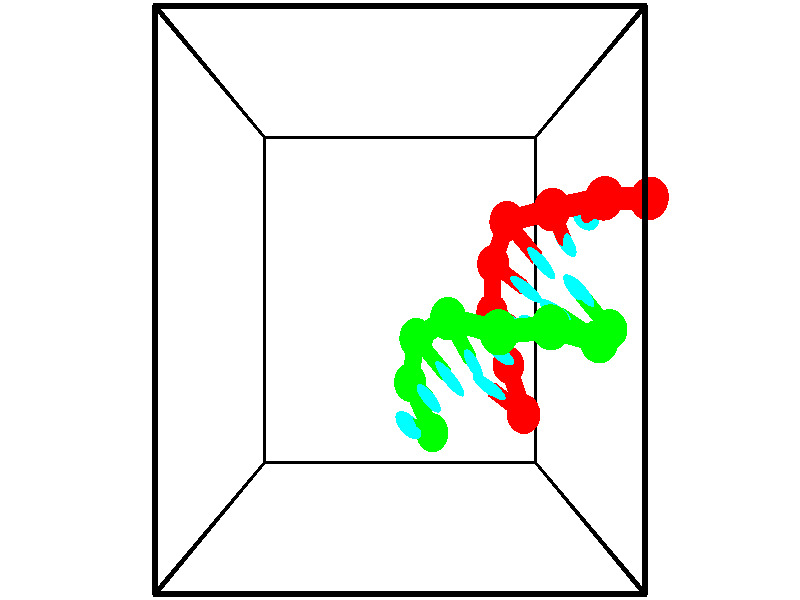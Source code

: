 // switches for output
#declare DRAW_BASES = 1; // possible values are 0, 1; only relevant for DNA ribbons
#declare DRAW_BASES_TYPE = 3; // possible values are 1, 2, 3; only relevant for DNA ribbons
#declare DRAW_FOG = 0; // set to 1 to enable fog

#include "colors.inc"

#include "transforms.inc"
background { rgb <1, 1, 1>}

#default {
   normal{
       ripples 0.25
       frequency 0.20
       turbulence 0.2
       lambda 5
   }
	finish {
		phong 0.1
		phong_size 40.
	}
}

// original window dimensions: 1024x640


// camera settings

camera {
	sky <-0, 1, 0>
	up <-0, 1, 0>
	right 1.6 * <1, 0, 0>
	location <2.5, 2.5, 11.1562>
	look_at <2.5, 2.5, 2.5>
	direction <0, 0, -8.6562>
	angle 67.0682
}


# declare cpy_camera_pos = <2.5, 2.5, 11.1562>;
# if (DRAW_FOG = 1)
fog {
	fog_type 2
	up vnormalize(cpy_camera_pos)
	color rgbt<1,1,1,0.3>
	distance 1e-5
	fog_alt 3e-3
	fog_offset 4
}
# end


// LIGHTS

# declare lum = 6;
global_settings {
	ambient_light rgb lum * <0.05, 0.05, 0.05>
	max_trace_level 15
}# declare cpy_direct_light_amount = 0.25;
light_source
{	1000 * <-1, -1, 1>,
	rgb lum * cpy_direct_light_amount
	parallel
}

light_source
{	1000 * <1, 1, -1>,
	rgb lum * cpy_direct_light_amount
	parallel
}

// strand 0

// nucleotide -1

// particle -1
sphere {
	<5.951853, 3.670933, 2.792324> 0.250000
	pigment { color rgbt <1,0,0,0> }
	no_shadow
}
cylinder {
	<5.735008, 3.733452, 2.462067>,  <5.604901, 3.770963, 2.263912>, 0.100000
	pigment { color rgbt <1,0,0,0> }
	no_shadow
}
cylinder {
	<5.735008, 3.733452, 2.462067>,  <5.951853, 3.670933, 2.792324>, 0.100000
	pigment { color rgbt <1,0,0,0> }
	no_shadow
}

// particle -1
sphere {
	<5.735008, 3.733452, 2.462067> 0.100000
	pigment { color rgbt <1,0,0,0> }
	no_shadow
}
sphere {
	0, 1
	scale<0.080000,0.200000,0.300000>
	matrix <-0.488047, -0.858406, 0.157951,
		-0.684049, 0.488580, 0.541633,
		-0.542113, 0.156296, -0.825642,
		5.572374, 3.780340, 2.214374>
	pigment { color rgbt <0,1,1,0> }
	no_shadow
}
cylinder {
	<5.272400, 3.649874, 2.960102>,  <5.951853, 3.670933, 2.792324>, 0.130000
	pigment { color rgbt <1,0,0,0> }
	no_shadow
}

// nucleotide -1

// particle -1
sphere {
	<5.272400, 3.649874, 2.960102> 0.250000
	pigment { color rgbt <1,0,0,0> }
	no_shadow
}
cylinder {
	<5.250141, 3.574333, 2.567931>,  <5.236785, 3.529009, 2.332628>, 0.100000
	pigment { color rgbt <1,0,0,0> }
	no_shadow
}
cylinder {
	<5.250141, 3.574333, 2.567931>,  <5.272400, 3.649874, 2.960102>, 0.100000
	pigment { color rgbt <1,0,0,0> }
	no_shadow
}

// particle -1
sphere {
	<5.250141, 3.574333, 2.567931> 0.100000
	pigment { color rgbt <1,0,0,0> }
	no_shadow
}
sphere {
	0, 1
	scale<0.080000,0.200000,0.300000>
	matrix <-0.669079, -0.721804, 0.177012,
		-0.741105, 0.665834, -0.086190,
		-0.055648, -0.188852, -0.980428,
		5.233447, 3.517678, 2.273803>
	pigment { color rgbt <0,1,1,0> }
	no_shadow
}
cylinder {
	<4.602995, 3.542578, 2.798343>,  <5.272400, 3.649874, 2.960102>, 0.130000
	pigment { color rgbt <1,0,0,0> }
	no_shadow
}

// nucleotide -1

// particle -1
sphere {
	<4.602995, 3.542578, 2.798343> 0.250000
	pigment { color rgbt <1,0,0,0> }
	no_shadow
}
cylinder {
	<4.789776, 3.357437, 2.496953>,  <4.901844, 3.246353, 2.316119>, 0.100000
	pigment { color rgbt <1,0,0,0> }
	no_shadow
}
cylinder {
	<4.789776, 3.357437, 2.496953>,  <4.602995, 3.542578, 2.798343>, 0.100000
	pigment { color rgbt <1,0,0,0> }
	no_shadow
}

// particle -1
sphere {
	<4.789776, 3.357437, 2.496953> 0.100000
	pigment { color rgbt <1,0,0,0> }
	no_shadow
}
sphere {
	0, 1
	scale<0.080000,0.200000,0.300000>
	matrix <-0.719456, -0.694268, -0.019388,
		-0.514140, 0.551145, -0.657190,
		0.466951, -0.462851, -0.753476,
		4.929861, 3.218582, 2.270910>
	pigment { color rgbt <0,1,1,0> }
	no_shadow
}
cylinder {
	<4.073758, 3.467083, 2.241015>,  <4.602995, 3.542578, 2.798343>, 0.130000
	pigment { color rgbt <1,0,0,0> }
	no_shadow
}

// nucleotide -1

// particle -1
sphere {
	<4.073758, 3.467083, 2.241015> 0.250000
	pigment { color rgbt <1,0,0,0> }
	no_shadow
}
cylinder {
	<4.358082, 3.185730, 2.240106>,  <4.528676, 3.016918, 2.239560>, 0.100000
	pigment { color rgbt <1,0,0,0> }
	no_shadow
}
cylinder {
	<4.358082, 3.185730, 2.240106>,  <4.073758, 3.467083, 2.241015>, 0.100000
	pigment { color rgbt <1,0,0,0> }
	no_shadow
}

// particle -1
sphere {
	<4.358082, 3.185730, 2.240106> 0.100000
	pigment { color rgbt <1,0,0,0> }
	no_shadow
}
sphere {
	0, 1
	scale<0.080000,0.200000,0.300000>
	matrix <-0.679398, -0.685729, -0.261140,
		0.182122, 0.187166, -0.965298,
		0.710809, -0.703381, -0.002274,
		4.571325, 2.974716, 2.239423>
	pigment { color rgbt <0,1,1,0> }
	no_shadow
}
cylinder {
	<3.963173, 2.971341, 1.674971>,  <4.073758, 3.467083, 2.241015>, 0.130000
	pigment { color rgbt <1,0,0,0> }
	no_shadow
}

// nucleotide -1

// particle -1
sphere {
	<3.963173, 2.971341, 1.674971> 0.250000
	pigment { color rgbt <1,0,0,0> }
	no_shadow
}
cylinder {
	<4.202763, 2.779587, 1.931539>,  <4.346517, 2.664534, 2.085480>, 0.100000
	pigment { color rgbt <1,0,0,0> }
	no_shadow
}
cylinder {
	<4.202763, 2.779587, 1.931539>,  <3.963173, 2.971341, 1.674971>, 0.100000
	pigment { color rgbt <1,0,0,0> }
	no_shadow
}

// particle -1
sphere {
	<4.202763, 2.779587, 1.931539> 0.100000
	pigment { color rgbt <1,0,0,0> }
	no_shadow
}
sphere {
	0, 1
	scale<0.080000,0.200000,0.300000>
	matrix <-0.571224, -0.817146, -0.077297,
		0.561189, -0.320096, -0.763286,
		0.598974, -0.479386, 0.641420,
		4.382455, 2.635771, 2.123965>
	pigment { color rgbt <0,1,1,0> }
	no_shadow
}
cylinder {
	<3.986209, 2.335292, 1.399837>,  <3.963173, 2.971341, 1.674971>, 0.130000
	pigment { color rgbt <1,0,0,0> }
	no_shadow
}

// nucleotide -1

// particle -1
sphere {
	<3.986209, 2.335292, 1.399837> 0.250000
	pigment { color rgbt <1,0,0,0> }
	no_shadow
}
cylinder {
	<4.113750, 2.257851, 1.770965>,  <4.190275, 2.211386, 1.993642>, 0.100000
	pigment { color rgbt <1,0,0,0> }
	no_shadow
}
cylinder {
	<4.113750, 2.257851, 1.770965>,  <3.986209, 2.335292, 1.399837>, 0.100000
	pigment { color rgbt <1,0,0,0> }
	no_shadow
}

// particle -1
sphere {
	<4.113750, 2.257851, 1.770965> 0.100000
	pigment { color rgbt <1,0,0,0> }
	no_shadow
}
sphere {
	0, 1
	scale<0.080000,0.200000,0.300000>
	matrix <-0.560334, -0.828031, 0.019782,
		0.764434, -0.526197, -0.372502,
		0.318852, -0.193603, 0.927821,
		4.209406, 2.199770, 2.049311>
	pigment { color rgbt <0,1,1,0> }
	no_shadow
}
cylinder {
	<4.243393, 1.628372, 1.438263>,  <3.986209, 2.335292, 1.399837>, 0.130000
	pigment { color rgbt <1,0,0,0> }
	no_shadow
}

// nucleotide -1

// particle -1
sphere {
	<4.243393, 1.628372, 1.438263> 0.250000
	pigment { color rgbt <1,0,0,0> }
	no_shadow
}
cylinder {
	<4.123104, 1.730103, 1.805933>,  <4.050931, 1.791141, 2.026535>, 0.100000
	pigment { color rgbt <1,0,0,0> }
	no_shadow
}
cylinder {
	<4.123104, 1.730103, 1.805933>,  <4.243393, 1.628372, 1.438263>, 0.100000
	pigment { color rgbt <1,0,0,0> }
	no_shadow
}

// particle -1
sphere {
	<4.123104, 1.730103, 1.805933> 0.100000
	pigment { color rgbt <1,0,0,0> }
	no_shadow
}
sphere {
	0, 1
	scale<0.080000,0.200000,0.300000>
	matrix <-0.492797, -0.866592, 0.078551,
		0.816527, -0.429345, 0.385935,
		-0.300723, 0.254327, 0.919176,
		4.032887, 1.806401, 2.081686>
	pigment { color rgbt <0,1,1,0> }
	no_shadow
}
cylinder {
	<4.372579, 1.059200, 1.997721>,  <4.243393, 1.628372, 1.438263>, 0.130000
	pigment { color rgbt <1,0,0,0> }
	no_shadow
}

// nucleotide -1

// particle -1
sphere {
	<4.372579, 1.059200, 1.997721> 0.250000
	pigment { color rgbt <1,0,0,0> }
	no_shadow
}
cylinder {
	<4.056580, 1.266685, 2.128466>,  <3.866980, 1.391177, 2.206912>, 0.100000
	pigment { color rgbt <1,0,0,0> }
	no_shadow
}
cylinder {
	<4.056580, 1.266685, 2.128466>,  <4.372579, 1.059200, 1.997721>, 0.100000
	pigment { color rgbt <1,0,0,0> }
	no_shadow
}

// particle -1
sphere {
	<4.056580, 1.266685, 2.128466> 0.100000
	pigment { color rgbt <1,0,0,0> }
	no_shadow
}
sphere {
	0, 1
	scale<0.080000,0.200000,0.300000>
	matrix <-0.510085, -0.851851, 0.119010,
		0.340169, -0.072709, 0.937549,
		-0.789999, 0.518713, 0.326861,
		3.819580, 1.422299, 2.226524>
	pigment { color rgbt <0,1,1,0> }
	no_shadow
}
// strand 1

// nucleotide -1

// particle -1
sphere {
	<3.002830, 0.774621, 1.733427> 0.250000
	pigment { color rgbt <0,1,0,0> }
	no_shadow
}
cylinder {
	<2.788002, 0.885330, 2.052163>,  <2.659105, 0.951755, 2.243404>, 0.100000
	pigment { color rgbt <0,1,0,0> }
	no_shadow
}
cylinder {
	<2.788002, 0.885330, 2.052163>,  <3.002830, 0.774621, 1.733427>, 0.100000
	pigment { color rgbt <0,1,0,0> }
	no_shadow
}

// particle -1
sphere {
	<2.788002, 0.885330, 2.052163> 0.100000
	pigment { color rgbt <0,1,0,0> }
	no_shadow
}
sphere {
	0, 1
	scale<0.080000,0.200000,0.300000>
	matrix <0.717001, 0.647414, 0.258389,
		-0.444370, 0.710107, -0.546153,
		-0.537071, 0.276772, 0.796839,
		2.626881, 0.968362, 2.291214>
	pigment { color rgbt <0,1,1,0> }
	no_shadow
}
cylinder {
	<2.657598, 1.432505, 1.768499>,  <3.002830, 0.774621, 1.733427>, 0.130000
	pigment { color rgbt <0,1,0,0> }
	no_shadow
}

// nucleotide -1

// particle -1
sphere {
	<2.657598, 1.432505, 1.768499> 0.250000
	pigment { color rgbt <0,1,0,0> }
	no_shadow
}
cylinder {
	<2.804115, 1.364578, 2.134449>,  <2.892025, 1.323822, 2.354018>, 0.100000
	pigment { color rgbt <0,1,0,0> }
	no_shadow
}
cylinder {
	<2.804115, 1.364578, 2.134449>,  <2.657598, 1.432505, 1.768499>, 0.100000
	pigment { color rgbt <0,1,0,0> }
	no_shadow
}

// particle -1
sphere {
	<2.804115, 1.364578, 2.134449> 0.100000
	pigment { color rgbt <0,1,0,0> }
	no_shadow
}
sphere {
	0, 1
	scale<0.080000,0.200000,0.300000>
	matrix <0.735337, 0.655308, -0.172773,
		-0.570184, 0.736025, 0.364908,
		0.366292, -0.169818, 0.914873,
		2.914003, 1.313633, 2.408910>
	pigment { color rgbt <0,1,1,0> }
	no_shadow
}
cylinder {
	<2.740485, 2.027508, 2.190854>,  <2.657598, 1.432505, 1.768499>, 0.130000
	pigment { color rgbt <0,1,0,0> }
	no_shadow
}

// nucleotide -1

// particle -1
sphere {
	<2.740485, 2.027508, 2.190854> 0.250000
	pigment { color rgbt <0,1,0,0> }
	no_shadow
}
cylinder {
	<3.009789, 1.758469, 2.313710>,  <3.171370, 1.597045, 2.387423>, 0.100000
	pigment { color rgbt <0,1,0,0> }
	no_shadow
}
cylinder {
	<3.009789, 1.758469, 2.313710>,  <2.740485, 2.027508, 2.190854>, 0.100000
	pigment { color rgbt <0,1,0,0> }
	no_shadow
}

// particle -1
sphere {
	<3.009789, 1.758469, 2.313710> 0.100000
	pigment { color rgbt <0,1,0,0> }
	no_shadow
}
sphere {
	0, 1
	scale<0.080000,0.200000,0.300000>
	matrix <0.718908, 0.692580, -0.059198,
		-0.172902, 0.260661, 0.949822,
		0.673258, -0.672599, 0.307140,
		3.211766, 1.556689, 2.405852>
	pigment { color rgbt <0,1,1,0> }
	no_shadow
}
cylinder {
	<3.161995, 2.285910, 2.845638>,  <2.740485, 2.027508, 2.190854>, 0.130000
	pigment { color rgbt <0,1,0,0> }
	no_shadow
}

// nucleotide -1

// particle -1
sphere {
	<3.161995, 2.285910, 2.845638> 0.250000
	pigment { color rgbt <0,1,0,0> }
	no_shadow
}
cylinder {
	<3.368835, 1.992439, 2.669309>,  <3.492939, 1.816357, 2.563511>, 0.100000
	pigment { color rgbt <0,1,0,0> }
	no_shadow
}
cylinder {
	<3.368835, 1.992439, 2.669309>,  <3.161995, 2.285910, 2.845638>, 0.100000
	pigment { color rgbt <0,1,0,0> }
	no_shadow
}

// particle -1
sphere {
	<3.368835, 1.992439, 2.669309> 0.100000
	pigment { color rgbt <0,1,0,0> }
	no_shadow
}
sphere {
	0, 1
	scale<0.080000,0.200000,0.300000>
	matrix <0.836630, 0.541993, 0.079337,
		0.180715, -0.409831, 0.894081,
		0.517100, -0.733677, -0.440823,
		3.523966, 1.772336, 2.537062>
	pigment { color rgbt <0,1,1,0> }
	no_shadow
}
cylinder {
	<3.781676, 2.150818, 3.324548>,  <3.161995, 2.285910, 2.845638>, 0.130000
	pigment { color rgbt <0,1,0,0> }
	no_shadow
}

// nucleotide -1

// particle -1
sphere {
	<3.781676, 2.150818, 3.324548> 0.250000
	pigment { color rgbt <0,1,0,0> }
	no_shadow
}
cylinder {
	<3.844254, 2.064865, 2.938937>,  <3.881800, 2.013293, 2.707570>, 0.100000
	pigment { color rgbt <0,1,0,0> }
	no_shadow
}
cylinder {
	<3.844254, 2.064865, 2.938937>,  <3.781676, 2.150818, 3.324548>, 0.100000
	pigment { color rgbt <0,1,0,0> }
	no_shadow
}

// particle -1
sphere {
	<3.844254, 2.064865, 2.938937> 0.100000
	pigment { color rgbt <0,1,0,0> }
	no_shadow
}
sphere {
	0, 1
	scale<0.080000,0.200000,0.300000>
	matrix <0.861807, 0.506520, 0.026952,
		0.482508, -0.835023, 0.264430,
		0.156445, -0.214883, -0.964028,
		3.891187, 2.000400, 2.649729>
	pigment { color rgbt <0,1,1,0> }
	no_shadow
}
cylinder {
	<4.463869, 2.203273, 3.290810>,  <3.781676, 2.150818, 3.324548>, 0.130000
	pigment { color rgbt <0,1,0,0> }
	no_shadow
}

// nucleotide -1

// particle -1
sphere {
	<4.463869, 2.203273, 3.290810> 0.250000
	pigment { color rgbt <0,1,0,0> }
	no_shadow
}
cylinder {
	<4.398148, 2.181427, 2.896852>,  <4.358715, 2.168319, 2.660476>, 0.100000
	pigment { color rgbt <0,1,0,0> }
	no_shadow
}
cylinder {
	<4.398148, 2.181427, 2.896852>,  <4.463869, 2.203273, 3.290810>, 0.100000
	pigment { color rgbt <0,1,0,0> }
	no_shadow
}

// particle -1
sphere {
	<4.398148, 2.181427, 2.896852> 0.100000
	pigment { color rgbt <0,1,0,0> }
	no_shadow
}
sphere {
	0, 1
	scale<0.080000,0.200000,0.300000>
	matrix <0.747368, 0.644750, -0.160432,
		0.643775, -0.762440, -0.065114,
		-0.164302, -0.054618, -0.984897,
		4.348856, 2.165042, 2.601382>
	pigment { color rgbt <0,1,1,0> }
	no_shadow
}
cylinder {
	<5.218691, 2.029156, 2.900790>,  <4.463869, 2.203273, 3.290810>, 0.130000
	pigment { color rgbt <0,1,0,0> }
	no_shadow
}

// nucleotide -1

// particle -1
sphere {
	<5.218691, 2.029156, 2.900790> 0.250000
	pigment { color rgbt <0,1,0,0> }
	no_shadow
}
cylinder {
	<4.953476, 2.207558, 2.660303>,  <4.794347, 2.314599, 2.516011>, 0.100000
	pigment { color rgbt <0,1,0,0> }
	no_shadow
}
cylinder {
	<4.953476, 2.207558, 2.660303>,  <5.218691, 2.029156, 2.900790>, 0.100000
	pigment { color rgbt <0,1,0,0> }
	no_shadow
}

// particle -1
sphere {
	<4.953476, 2.207558, 2.660303> 0.100000
	pigment { color rgbt <0,1,0,0> }
	no_shadow
}
sphere {
	0, 1
	scale<0.080000,0.200000,0.300000>
	matrix <0.596577, 0.799961, -0.064480,
		0.452191, -0.401424, -0.796481,
		-0.663038, 0.446005, -0.601216,
		4.754565, 2.341359, 2.479938>
	pigment { color rgbt <0,1,1,0> }
	no_shadow
}
cylinder {
	<5.619116, 2.136578, 2.167528>,  <5.218691, 2.029156, 2.900790>, 0.130000
	pigment { color rgbt <0,1,0,0> }
	no_shadow
}

// nucleotide -1

// particle -1
sphere {
	<5.619116, 2.136578, 2.167528> 0.250000
	pigment { color rgbt <0,1,0,0> }
	no_shadow
}
cylinder {
	<5.333092, 2.403091, 2.252149>,  <5.161477, 2.563000, 2.302922>, 0.100000
	pigment { color rgbt <0,1,0,0> }
	no_shadow
}
cylinder {
	<5.333092, 2.403091, 2.252149>,  <5.619116, 2.136578, 2.167528>, 0.100000
	pigment { color rgbt <0,1,0,0> }
	no_shadow
}

// particle -1
sphere {
	<5.333092, 2.403091, 2.252149> 0.100000
	pigment { color rgbt <0,1,0,0> }
	no_shadow
}
sphere {
	0, 1
	scale<0.080000,0.200000,0.300000>
	matrix <0.653430, 0.744588, -0.136445,
		-0.248431, 0.040668, -0.967795,
		-0.715060, 0.666284, 0.211553,
		5.118574, 2.602977, 2.315615>
	pigment { color rgbt <0,1,1,0> }
	no_shadow
}
// box output
cylinder {
	<0.000000, 0.000000, 0.000000>,  <5.000000, 0.000000, 0.000000>, 0.025000
	pigment { color rgbt <0,0,0,0> }
	no_shadow
}
cylinder {
	<0.000000, 0.000000, 0.000000>,  <0.000000, 5.000000, 0.000000>, 0.025000
	pigment { color rgbt <0,0,0,0> }
	no_shadow
}
cylinder {
	<0.000000, 0.000000, 0.000000>,  <0.000000, 0.000000, 5.000000>, 0.025000
	pigment { color rgbt <0,0,0,0> }
	no_shadow
}
cylinder {
	<5.000000, 5.000000, 5.000000>,  <0.000000, 5.000000, 5.000000>, 0.025000
	pigment { color rgbt <0,0,0,0> }
	no_shadow
}
cylinder {
	<5.000000, 5.000000, 5.000000>,  <5.000000, 0.000000, 5.000000>, 0.025000
	pigment { color rgbt <0,0,0,0> }
	no_shadow
}
cylinder {
	<5.000000, 5.000000, 5.000000>,  <5.000000, 5.000000, 0.000000>, 0.025000
	pigment { color rgbt <0,0,0,0> }
	no_shadow
}
cylinder {
	<0.000000, 0.000000, 5.000000>,  <0.000000, 5.000000, 5.000000>, 0.025000
	pigment { color rgbt <0,0,0,0> }
	no_shadow
}
cylinder {
	<0.000000, 0.000000, 5.000000>,  <5.000000, 0.000000, 5.000000>, 0.025000
	pigment { color rgbt <0,0,0,0> }
	no_shadow
}
cylinder {
	<5.000000, 5.000000, 0.000000>,  <0.000000, 5.000000, 0.000000>, 0.025000
	pigment { color rgbt <0,0,0,0> }
	no_shadow
}
cylinder {
	<5.000000, 5.000000, 0.000000>,  <5.000000, 0.000000, 0.000000>, 0.025000
	pigment { color rgbt <0,0,0,0> }
	no_shadow
}
cylinder {
	<5.000000, 0.000000, 5.000000>,  <5.000000, 0.000000, 0.000000>, 0.025000
	pigment { color rgbt <0,0,0,0> }
	no_shadow
}
cylinder {
	<0.000000, 5.000000, 0.000000>,  <0.000000, 5.000000, 5.000000>, 0.025000
	pigment { color rgbt <0,0,0,0> }
	no_shadow
}
// end of box output
